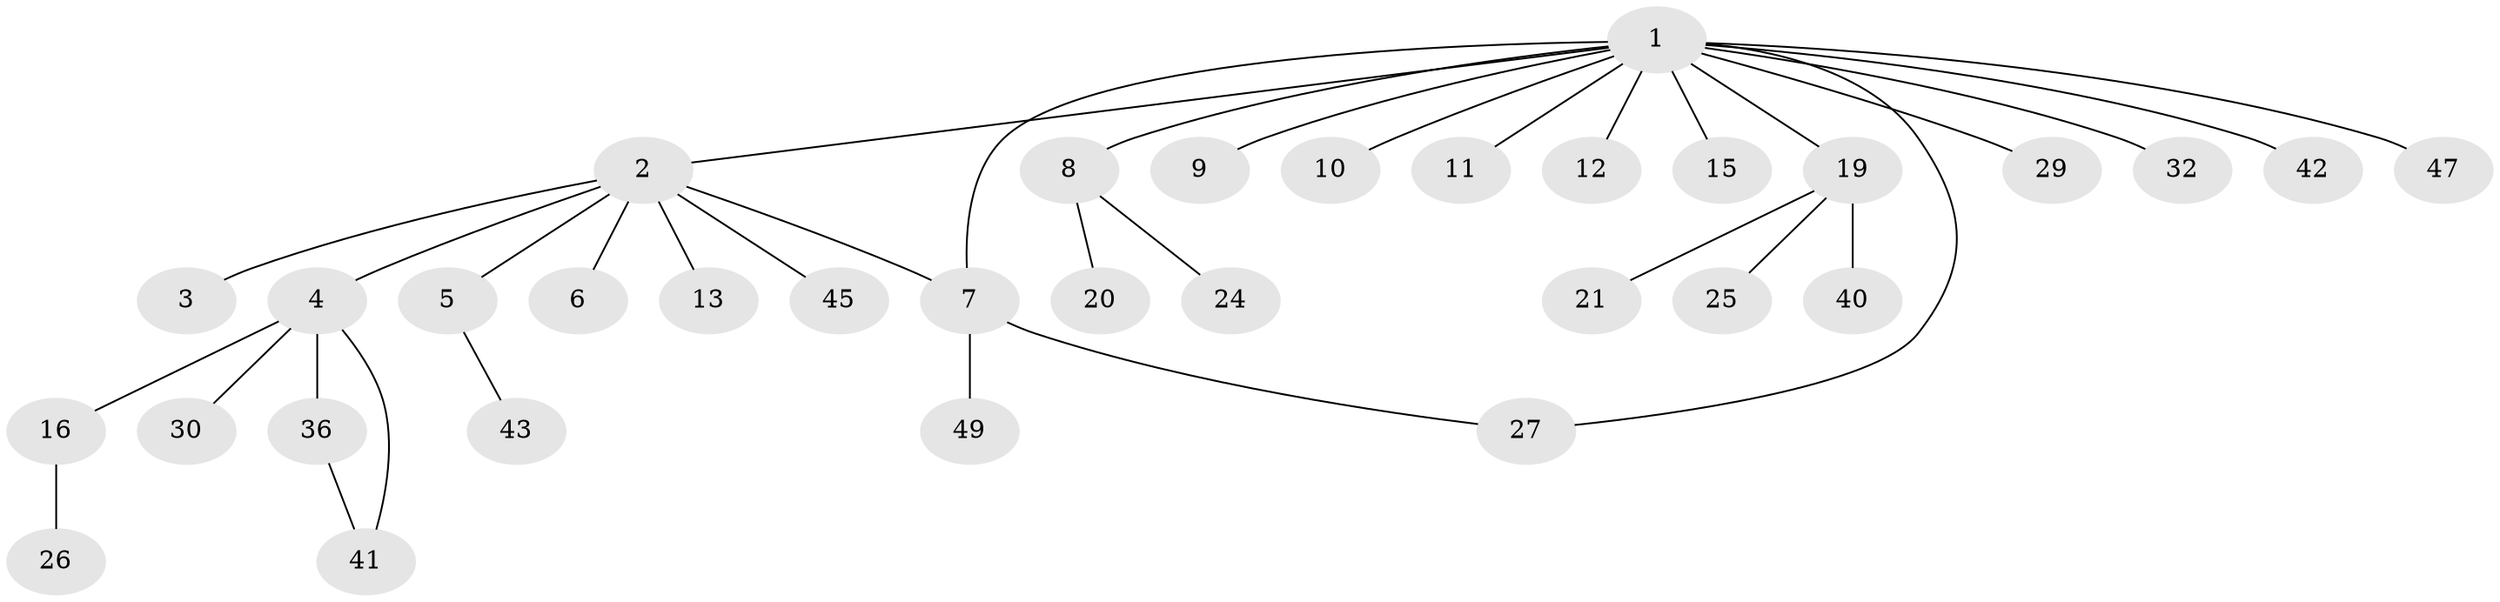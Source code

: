 // original degree distribution, {15: 0.0196078431372549, 9: 0.0196078431372549, 2: 0.21568627450980393, 6: 0.0196078431372549, 3: 0.058823529411764705, 1: 0.6078431372549019, 5: 0.0392156862745098, 4: 0.0196078431372549}
// Generated by graph-tools (version 1.1) at 2025/41/03/06/25 10:41:47]
// undirected, 33 vertices, 35 edges
graph export_dot {
graph [start="1"]
  node [color=gray90,style=filled];
  1 [super="+28"];
  2 [super="+18"];
  3 [super="+33"];
  4 [super="+39"];
  5 [super="+14"];
  6;
  7 [super="+17"];
  8 [super="+50"];
  9;
  10 [super="+23"];
  11;
  12;
  13 [super="+37"];
  15 [super="+22"];
  16 [super="+48"];
  19 [super="+34"];
  20 [super="+46"];
  21;
  24 [super="+35"];
  25;
  26;
  27 [super="+44"];
  29;
  30 [super="+31"];
  32;
  36 [super="+38"];
  40;
  41 [super="+51"];
  42;
  43;
  45;
  47;
  49;
  1 -- 2;
  1 -- 7;
  1 -- 8;
  1 -- 9;
  1 -- 10;
  1 -- 11;
  1 -- 12;
  1 -- 15;
  1 -- 19;
  1 -- 29;
  1 -- 32;
  1 -- 42;
  1 -- 47;
  1 -- 27;
  2 -- 3;
  2 -- 4;
  2 -- 5;
  2 -- 6;
  2 -- 7;
  2 -- 13;
  2 -- 45;
  4 -- 16;
  4 -- 30;
  4 -- 36;
  4 -- 41;
  5 -- 43;
  7 -- 27;
  7 -- 49;
  8 -- 20;
  8 -- 24;
  16 -- 26;
  19 -- 21;
  19 -- 25;
  19 -- 40;
  36 -- 41;
}
